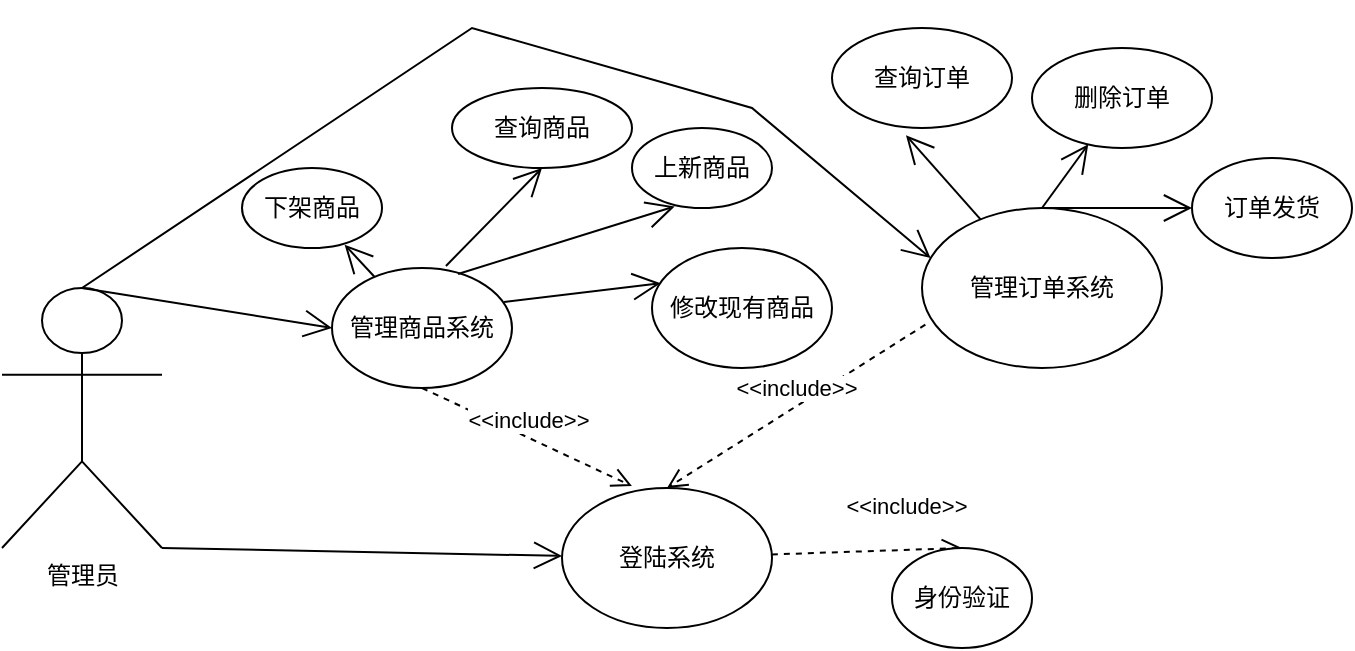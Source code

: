 <mxfile version="16.5.1" type="device"><diagram id="MFy3xQNJ5sFs8V2LK2pw" name="第 1 页"><mxGraphModel dx="1258" dy="741" grid="1" gridSize="10" guides="1" tooltips="1" connect="1" arrows="1" fold="1" page="1" pageScale="1" pageWidth="827" pageHeight="1169" math="0" shadow="0"><root><mxCell id="0"/><mxCell id="1" parent="0"/><mxCell id="VHe84KzeBTY_9wUADy3F-3" value="登陆系统" style="ellipse;whiteSpace=wrap;html=1;" parent="1" vertex="1"><mxGeometry x="300" y="400" width="105" height="70" as="geometry"/></mxCell><mxCell id="VHe84KzeBTY_9wUADy3F-6" value="&amp;lt;&amp;lt;include&amp;gt;&amp;gt;" style="html=1;verticalAlign=bottom;endArrow=open;dashed=1;endSize=8;rounded=0;entryX=0.5;entryY=0;entryDx=0;entryDy=0;" parent="1" source="VHe84KzeBTY_9wUADy3F-3" target="VHe84KzeBTY_9wUADy3F-7" edge="1"><mxGeometry x="0.428" y="13" relative="1" as="geometry"><mxPoint x="405" y="740" as="sourcePoint"/><mxPoint x="315" y="700" as="targetPoint"/><mxPoint as="offset"/></mxGeometry></mxCell><mxCell id="VHe84KzeBTY_9wUADy3F-7" value="身份验证" style="ellipse;whiteSpace=wrap;html=1;" parent="1" vertex="1"><mxGeometry x="465" y="430" width="70" height="50" as="geometry"/></mxCell><mxCell id="VHe84KzeBTY_9wUADy3F-54" value="管理员" style="shape=umlActor;verticalLabelPosition=bottom;verticalAlign=top;html=1;" parent="1" vertex="1"><mxGeometry x="20" y="300" width="80" height="130" as="geometry"/></mxCell><mxCell id="VHe84KzeBTY_9wUADy3F-63" value="" style="endArrow=open;endFill=1;endSize=12;html=1;rounded=0;exitX=1;exitY=1;exitDx=0;exitDy=0;exitPerimeter=0;" parent="1" source="VHe84KzeBTY_9wUADy3F-54" target="VHe84KzeBTY_9wUADy3F-3" edge="1"><mxGeometry width="160" relative="1" as="geometry"><mxPoint x="405" y="580" as="sourcePoint"/><mxPoint x="565" y="580" as="targetPoint"/></mxGeometry></mxCell><mxCell id="VHe84KzeBTY_9wUADy3F-65" value="管理商品系统" style="ellipse;whiteSpace=wrap;html=1;" parent="1" vertex="1"><mxGeometry x="185" y="290" width="90" height="60" as="geometry"/></mxCell><mxCell id="VHe84KzeBTY_9wUADy3F-69" value="" style="endArrow=open;endFill=1;endSize=12;html=1;rounded=0;entryX=0;entryY=0.5;entryDx=0;entryDy=0;exitX=0.5;exitY=0;exitDx=0;exitDy=0;exitPerimeter=0;" parent="1" source="VHe84KzeBTY_9wUADy3F-54" target="VHe84KzeBTY_9wUADy3F-65" edge="1"><mxGeometry width="160" relative="1" as="geometry"><mxPoint x="85" y="290" as="sourcePoint"/><mxPoint x="485" y="450" as="targetPoint"/></mxGeometry></mxCell><mxCell id="VHe84KzeBTY_9wUADy3F-70" value="" style="endArrow=open;endFill=1;endSize=12;html=1;rounded=0;exitX=0.956;exitY=0.283;exitDx=0;exitDy=0;exitPerimeter=0;entryX=0.048;entryY=0.294;entryDx=0;entryDy=0;entryPerimeter=0;" parent="1" source="VHe84KzeBTY_9wUADy3F-65" target="VHe84KzeBTY_9wUADy3F-77" edge="1"><mxGeometry width="160" relative="1" as="geometry"><mxPoint x="325" y="240" as="sourcePoint"/><mxPoint x="315" y="220" as="targetPoint"/></mxGeometry></mxCell><mxCell id="VHe84KzeBTY_9wUADy3F-71" value="" style="endArrow=open;endFill=1;endSize=12;html=1;rounded=0;exitX=0.633;exitY=-0.017;exitDx=0;exitDy=0;entryX=0.5;entryY=1;entryDx=0;entryDy=0;exitPerimeter=0;" parent="1" source="VHe84KzeBTY_9wUADy3F-65" target="VHe84KzeBTY_9wUADy3F-78" edge="1"><mxGeometry width="160" relative="1" as="geometry"><mxPoint x="325" y="240" as="sourcePoint"/><mxPoint x="315" y="260" as="targetPoint"/></mxGeometry></mxCell><mxCell id="VHe84KzeBTY_9wUADy3F-73" value="" style="endArrow=open;endFill=1;endSize=12;html=1;rounded=0;exitX=0.7;exitY=0.05;exitDx=0;exitDy=0;exitPerimeter=0;entryX=0.305;entryY=0.98;entryDx=0;entryDy=0;entryPerimeter=0;" parent="1" source="VHe84KzeBTY_9wUADy3F-65" target="VHe84KzeBTY_9wUADy3F-76" edge="1"><mxGeometry width="160" relative="1" as="geometry"><mxPoint x="325" y="240" as="sourcePoint"/><mxPoint x="275" y="200" as="targetPoint"/></mxGeometry></mxCell><mxCell id="VHe84KzeBTY_9wUADy3F-75" value="&amp;lt;&amp;lt;include&amp;gt;&amp;gt;" style="html=1;verticalAlign=bottom;endArrow=open;dashed=1;endSize=8;rounded=0;exitX=0.5;exitY=1;exitDx=0;exitDy=0;entryX=0.333;entryY=-0.014;entryDx=0;entryDy=0;entryPerimeter=0;" parent="1" source="VHe84KzeBTY_9wUADy3F-65" target="VHe84KzeBTY_9wUADy3F-3" edge="1"><mxGeometry relative="1" as="geometry"><mxPoint x="845" y="430" as="sourcePoint"/><mxPoint x="1188.475" y="404.2" as="targetPoint"/></mxGeometry></mxCell><mxCell id="VHe84KzeBTY_9wUADy3F-76" value="上新商品" style="ellipse;whiteSpace=wrap;html=1;" parent="1" vertex="1"><mxGeometry x="335" y="220" width="70" height="40" as="geometry"/></mxCell><mxCell id="VHe84KzeBTY_9wUADy3F-77" value="修改现有商品" style="ellipse;whiteSpace=wrap;html=1;" parent="1" vertex="1"><mxGeometry x="345" y="280" width="90" height="60" as="geometry"/></mxCell><mxCell id="VHe84KzeBTY_9wUADy3F-78" value="查询商品" style="ellipse;whiteSpace=wrap;html=1;" parent="1" vertex="1"><mxGeometry x="245" y="200" width="90" height="40" as="geometry"/></mxCell><mxCell id="VHe84KzeBTY_9wUADy3F-81" value="管理订单系统" style="ellipse;whiteSpace=wrap;html=1;" parent="1" vertex="1"><mxGeometry x="480" y="260" width="120" height="80" as="geometry"/></mxCell><mxCell id="VHe84KzeBTY_9wUADy3F-82" value="" style="endArrow=open;endFill=1;endSize=12;html=1;rounded=0;entryX=0.036;entryY=0.313;entryDx=0;entryDy=0;entryPerimeter=0;exitX=0.5;exitY=0;exitDx=0;exitDy=0;exitPerimeter=0;" parent="1" source="VHe84KzeBTY_9wUADy3F-54" target="VHe84KzeBTY_9wUADy3F-81" edge="1"><mxGeometry width="160" relative="1" as="geometry"><mxPoint x="75" y="340" as="sourcePoint"/><mxPoint x="615" y="480" as="targetPoint"/><Array as="points"><mxPoint x="255" y="170"/><mxPoint x="395" y="210"/></Array></mxGeometry></mxCell><mxCell id="VHe84KzeBTY_9wUADy3F-83" value="&amp;lt;&amp;lt;include&amp;gt;&amp;gt;" style="html=1;verticalAlign=bottom;endArrow=open;dashed=1;endSize=8;rounded=0;exitX=0.014;exitY=0.729;exitDx=0;exitDy=0;entryX=0.5;entryY=0;entryDx=0;entryDy=0;exitPerimeter=0;" parent="1" source="VHe84KzeBTY_9wUADy3F-81" target="VHe84KzeBTY_9wUADy3F-3" edge="1"><mxGeometry relative="1" as="geometry"><mxPoint x="875" y="190" as="sourcePoint"/><mxPoint x="1013.717" y="381.086" as="targetPoint"/><Array as="points"/></mxGeometry></mxCell><mxCell id="VHe84KzeBTY_9wUADy3F-84" value="" style="endArrow=open;endFill=1;endSize=12;html=1;rounded=0;entryX=0.411;entryY=1.073;entryDx=0;entryDy=0;entryPerimeter=0;" parent="1" source="VHe84KzeBTY_9wUADy3F-81" target="VHe84KzeBTY_9wUADy3F-90" edge="1"><mxGeometry width="160" relative="1" as="geometry"><mxPoint x="455" y="450" as="sourcePoint"/><mxPoint x="515" y="210" as="targetPoint"/></mxGeometry></mxCell><mxCell id="VHe84KzeBTY_9wUADy3F-85" value="" style="endArrow=open;endFill=1;endSize=12;html=1;rounded=0;exitX=0.5;exitY=0;exitDx=0;exitDy=0;" parent="1" source="VHe84KzeBTY_9wUADy3F-81" target="VHe84KzeBTY_9wUADy3F-91" edge="1"><mxGeometry width="160" relative="1" as="geometry"><mxPoint x="455" y="450" as="sourcePoint"/><mxPoint x="605" y="220" as="targetPoint"/></mxGeometry></mxCell><mxCell id="VHe84KzeBTY_9wUADy3F-86" value="" style="endArrow=open;endFill=1;endSize=12;html=1;rounded=0;exitX=0.5;exitY=0;exitDx=0;exitDy=0;" parent="1" source="VHe84KzeBTY_9wUADy3F-81" target="VHe84KzeBTY_9wUADy3F-92" edge="1"><mxGeometry width="160" relative="1" as="geometry"><mxPoint x="455" y="450" as="sourcePoint"/><mxPoint x="655" y="300" as="targetPoint"/></mxGeometry></mxCell><mxCell id="VHe84KzeBTY_9wUADy3F-90" value="查询订单" style="ellipse;whiteSpace=wrap;html=1;" parent="1" vertex="1"><mxGeometry x="435" y="170" width="90" height="50" as="geometry"/></mxCell><mxCell id="VHe84KzeBTY_9wUADy3F-91" value="删除订单" style="ellipse;whiteSpace=wrap;html=1;" parent="1" vertex="1"><mxGeometry x="535" y="180" width="90" height="50" as="geometry"/></mxCell><mxCell id="VHe84KzeBTY_9wUADy3F-92" value="订单发货" style="ellipse;whiteSpace=wrap;html=1;" parent="1" vertex="1"><mxGeometry x="615" y="235" width="80" height="50" as="geometry"/></mxCell><mxCell id="VHe84KzeBTY_9wUADy3F-99" value="下架商品" style="ellipse;whiteSpace=wrap;html=1;" parent="1" vertex="1"><mxGeometry x="140" y="240" width="70" height="40" as="geometry"/></mxCell><mxCell id="VHe84KzeBTY_9wUADy3F-100" value="" style="endArrow=open;endFill=1;endSize=12;html=1;rounded=0;entryX=0.733;entryY=0.958;entryDx=0;entryDy=0;entryPerimeter=0;" parent="1" source="VHe84KzeBTY_9wUADy3F-65" target="VHe84KzeBTY_9wUADy3F-99" edge="1"><mxGeometry width="160" relative="1" as="geometry"><mxPoint x="455" y="490" as="sourcePoint"/><mxPoint x="615" y="490" as="targetPoint"/></mxGeometry></mxCell></root></mxGraphModel></diagram></mxfile>